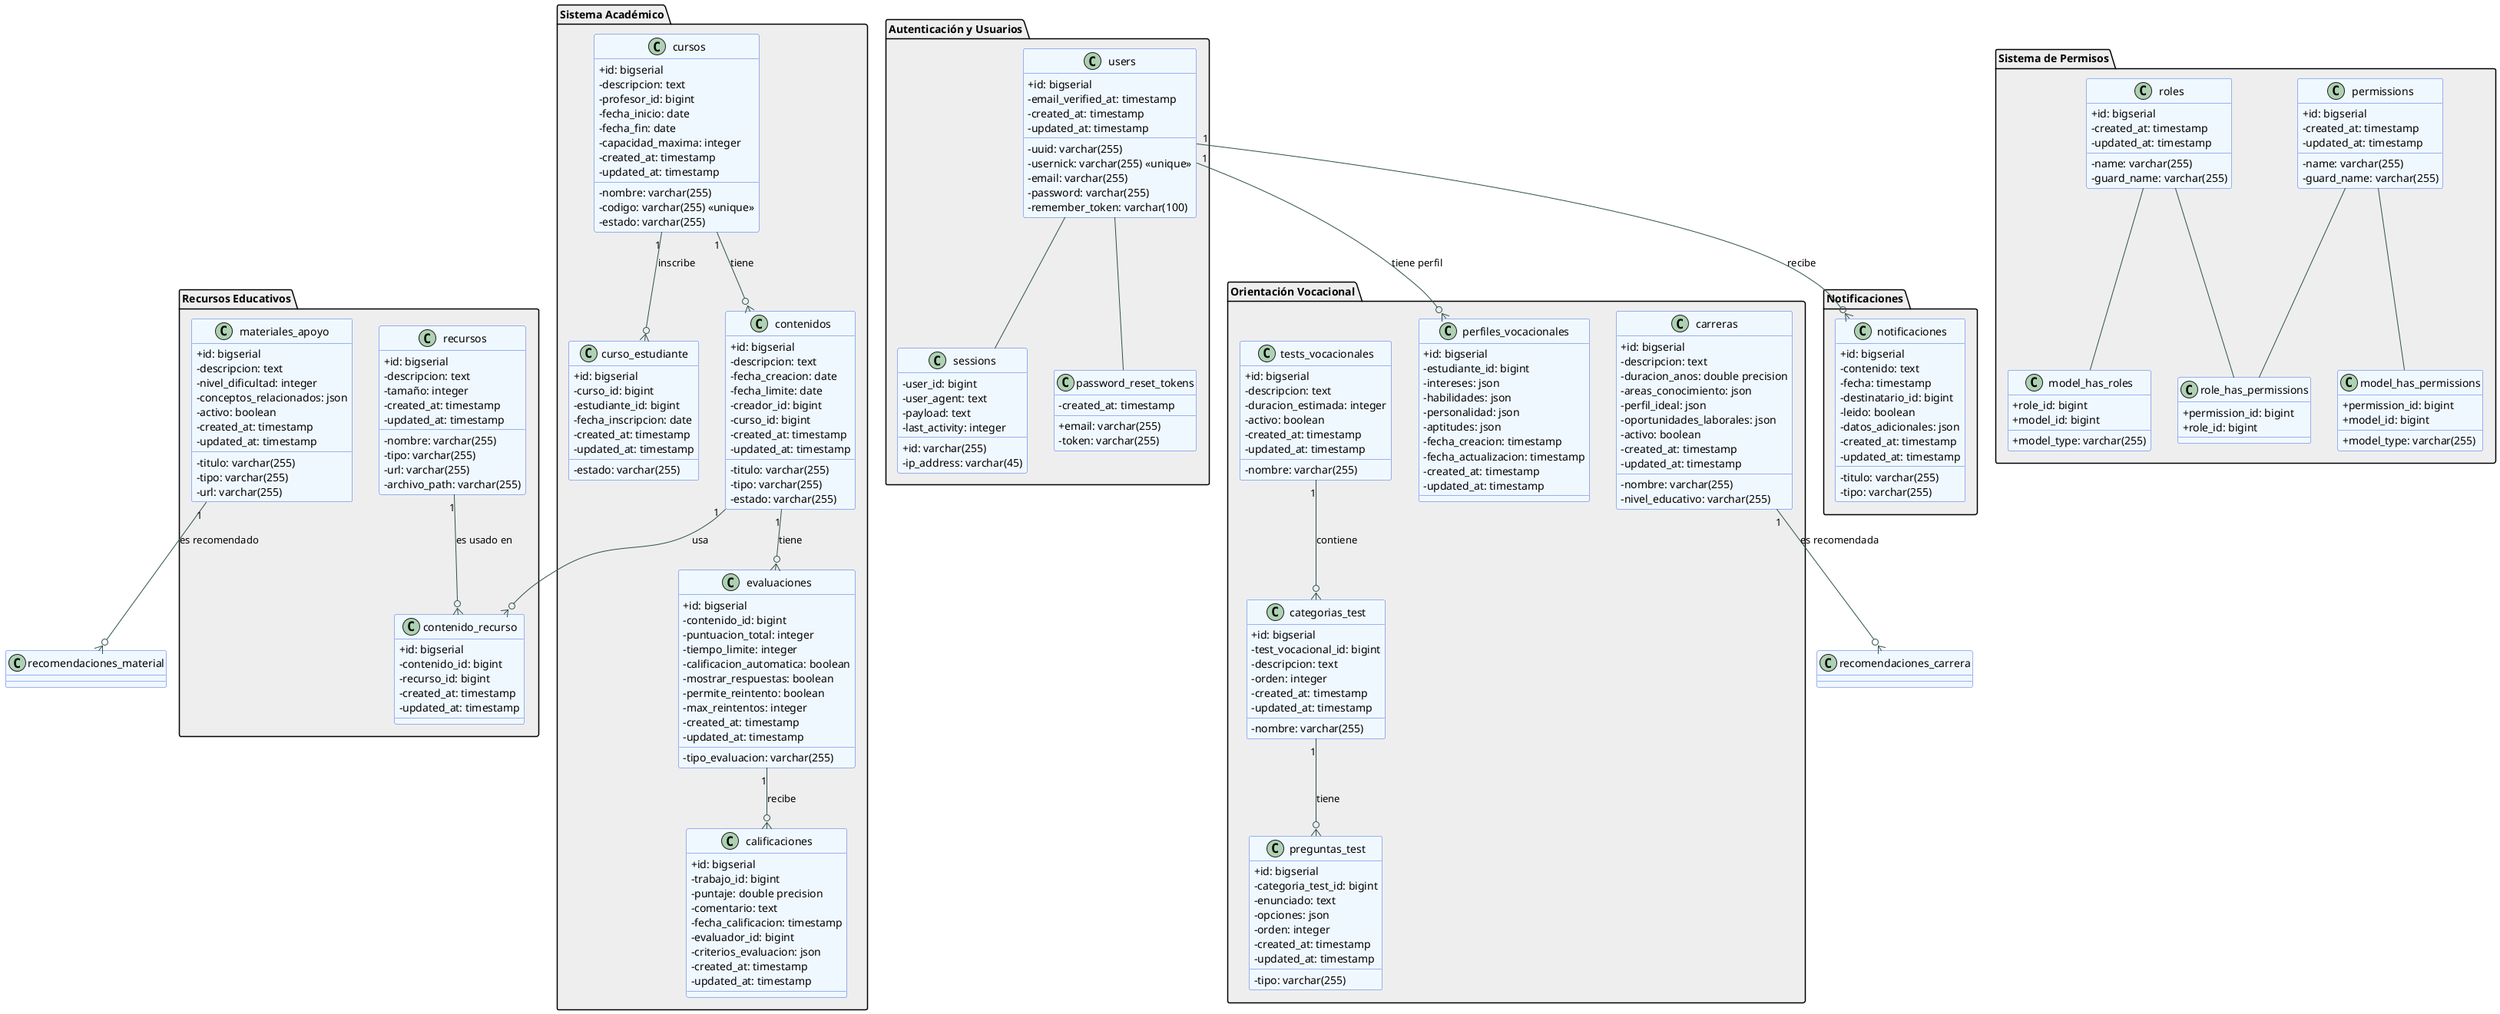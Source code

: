 @startuml

skinparam classAttributeIconSize 0
skinparam classFontSize 14
skinparam classFontName Arial
skinparam classBackgroundColor #F0F8FF
skinparam classBorderColor #4169E1
skinparam arrowColor #2F4F4F
skinparam packageBackgroundColor #EEEEEE

' =================== PAQUETE AUTENTICACIÓN Y USUARIOS ===================
package "Autenticación y Usuarios" {
    class users {
        +id: bigserial
        -uuid: varchar(255)
        -usernick: varchar(255) <<unique>>
        -email: varchar(255)
        -email_verified_at: timestamp
        -password: varchar(255)
        -remember_token: varchar(100)
        -created_at: timestamp
        -updated_at: timestamp
    }

    class sessions {
        +id: varchar(255)
        -user_id: bigint
        -ip_address: varchar(45)
        -user_agent: text
        -payload: text
        -last_activity: integer
    }

    class password_reset_tokens {
        +email: varchar(255)
        -token: varchar(255)
        -created_at: timestamp
    }
}

' =================== PAQUETE PERMISOS ===================
package "Sistema de Permisos" {
    class permissions {
        +id: bigserial
        -name: varchar(255)
        -guard_name: varchar(255)
        -created_at: timestamp
        -updated_at: timestamp
    }

    class roles {
        +id: bigserial
        -name: varchar(255)
        -guard_name: varchar(255)
        -created_at: timestamp
        -updated_at: timestamp
    }

    class model_has_permissions {
        +permission_id: bigint
        +model_type: varchar(255)
        +model_id: bigint
    }

    class model_has_roles {
        +role_id: bigint
        +model_type: varchar(255)
        +model_id: bigint
    }

    class role_has_permissions {
        +permission_id: bigint
        +role_id: bigint
    }
}

' =================== PAQUETE ACADÉMICO ===================
package "Sistema Académico" {
    class cursos {
        +id: bigserial
        -nombre: varchar(255)
        -descripcion: text
        -profesor_id: bigint
        -codigo: varchar(255) <<unique>>
        -estado: varchar(255)
        -fecha_inicio: date
        -fecha_fin: date
        -capacidad_maxima: integer
        -created_at: timestamp
        -updated_at: timestamp
    }

    class curso_estudiante {
        +id: bigserial
        -curso_id: bigint
        -estudiante_id: bigint
        -fecha_inscripcion: date
        -estado: varchar(255)
        -created_at: timestamp
        -updated_at: timestamp
    }

    class contenidos {
        +id: bigserial
        -titulo: varchar(255)
        -descripcion: text
        -fecha_creacion: date
        -fecha_limite: date
        -creador_id: bigint
        -curso_id: bigint
        -tipo: varchar(255)
        -estado: varchar(255)
        -created_at: timestamp
        -updated_at: timestamp
    }

    class evaluaciones {
        +id: bigserial
        -contenido_id: bigint
        -tipo_evaluacion: varchar(255)
        -puntuacion_total: integer
        -tiempo_limite: integer
        -calificacion_automatica: boolean
        -mostrar_respuestas: boolean
        -permite_reintento: boolean
        -max_reintentos: integer
        -created_at: timestamp
        -updated_at: timestamp
    }

    class calificaciones {
        +id: bigserial
        -trabajo_id: bigint
        -puntaje: double precision
        -comentario: text
        -fecha_calificacion: timestamp
        -evaluador_id: bigint
        -criterios_evaluacion: json
        -created_at: timestamp
        -updated_at: timestamp
    }
}

' =================== PAQUETE RECURSOS EDUCATIVOS ===================
package "Recursos Educativos" {
    class materiales_apoyo {
        +id: bigserial
        -titulo: varchar(255)
        -tipo: varchar(255)
        -url: varchar(255)
        -descripcion: text
        -nivel_dificultad: integer
        -conceptos_relacionados: json
        -activo: boolean
        -created_at: timestamp
        -updated_at: timestamp
    }

    class recursos {
        +id: bigserial
        -nombre: varchar(255)
        -tipo: varchar(255)
        -url: varchar(255)
        -descripcion: text
        -archivo_path: varchar(255)
        -tamaño: integer
        -created_at: timestamp
        -updated_at: timestamp
    }

    class contenido_recurso {
        +id: bigserial
        -contenido_id: bigint
        -recurso_id: bigint
        -created_at: timestamp
        -updated_at: timestamp
    }
}

' =================== PAQUETE ORIENTACIÓN VOCACIONAL ===================
package "Orientación Vocacional" {
    class carreras {
        +id: bigserial
        -nombre: varchar(255)
        -descripcion: text
        -nivel_educativo: varchar(255)
        -duracion_anos: double precision
        -areas_conocimiento: json
        -perfil_ideal: json
        -oportunidades_laborales: json
        -activo: boolean
        -created_at: timestamp
        -updated_at: timestamp
    }

    class perfiles_vocacionales {
        +id: bigserial
        -estudiante_id: bigint
        -intereses: json
        -habilidades: json
        -personalidad: json
        -aptitudes: json
        -fecha_creacion: timestamp
        -fecha_actualizacion: timestamp
        -created_at: timestamp
        -updated_at: timestamp
    }

    class tests_vocacionales {
        +id: bigserial
        -nombre: varchar(255)
        -descripcion: text
        -duracion_estimada: integer
        -activo: boolean
        -created_at: timestamp
        -updated_at: timestamp
    }

    class categorias_test {
        +id: bigserial
        -test_vocacional_id: bigint
        -nombre: varchar(255)
        -descripcion: text
        -orden: integer
        -created_at: timestamp
        -updated_at: timestamp
    }

    class preguntas_test {
        +id: bigserial
        -categoria_test_id: bigint
        -enunciado: text
        -tipo: varchar(255)
        -opciones: json
        -orden: integer
        -created_at: timestamp
        -updated_at: timestamp
    }
}

' =================== PAQUETE NOTIFICACIONES ===================
package "Notificaciones" {
    class notificaciones {
        +id: bigserial
        -titulo: varchar(255)
        -contenido: text
        -fecha: timestamp
        -destinatario_id: bigint
        -leido: boolean
        -tipo: varchar(255)
        -datos_adicionales: json
        -created_at: timestamp
        -updated_at: timestamp
    }
}

' =================== RELACIONES ===================

' Relaciones de Autenticación
users -- sessions
users -- password_reset_tokens

' Relaciones de Permisos
permissions -- model_has_permissions
permissions -- role_has_permissions
roles -- model_has_roles
roles -- role_has_permissions

' Relaciones Académicas
cursos "1" --o{ contenidos : "tiene"
cursos "1" --o{ curso_estudiante : "inscribe"
contenidos "1" --o{ evaluaciones : "tiene"
evaluaciones "1" --o{ calificaciones : "recibe"

' Relaciones de Recursos
contenidos "1" --o{ contenido_recurso : "usa"
recursos "1" --o{ contenido_recurso : "es usado en"
materiales_apoyo "1" --o{ "recomendaciones_material" : "es recomendado"

' Relaciones Vocacionales
tests_vocacionales "1" --o{ categorias_test : "contiene"
categorias_test "1" --o{ preguntas_test : "tiene"
users "1" --o{ perfiles_vocacionales : "tiene perfil"
carreras "1" --o{ "recomendaciones_carrera" : "es recomendada"

' Relaciones de Notificaciones
users "1" --o{ notificaciones : "recibe"

@enduml